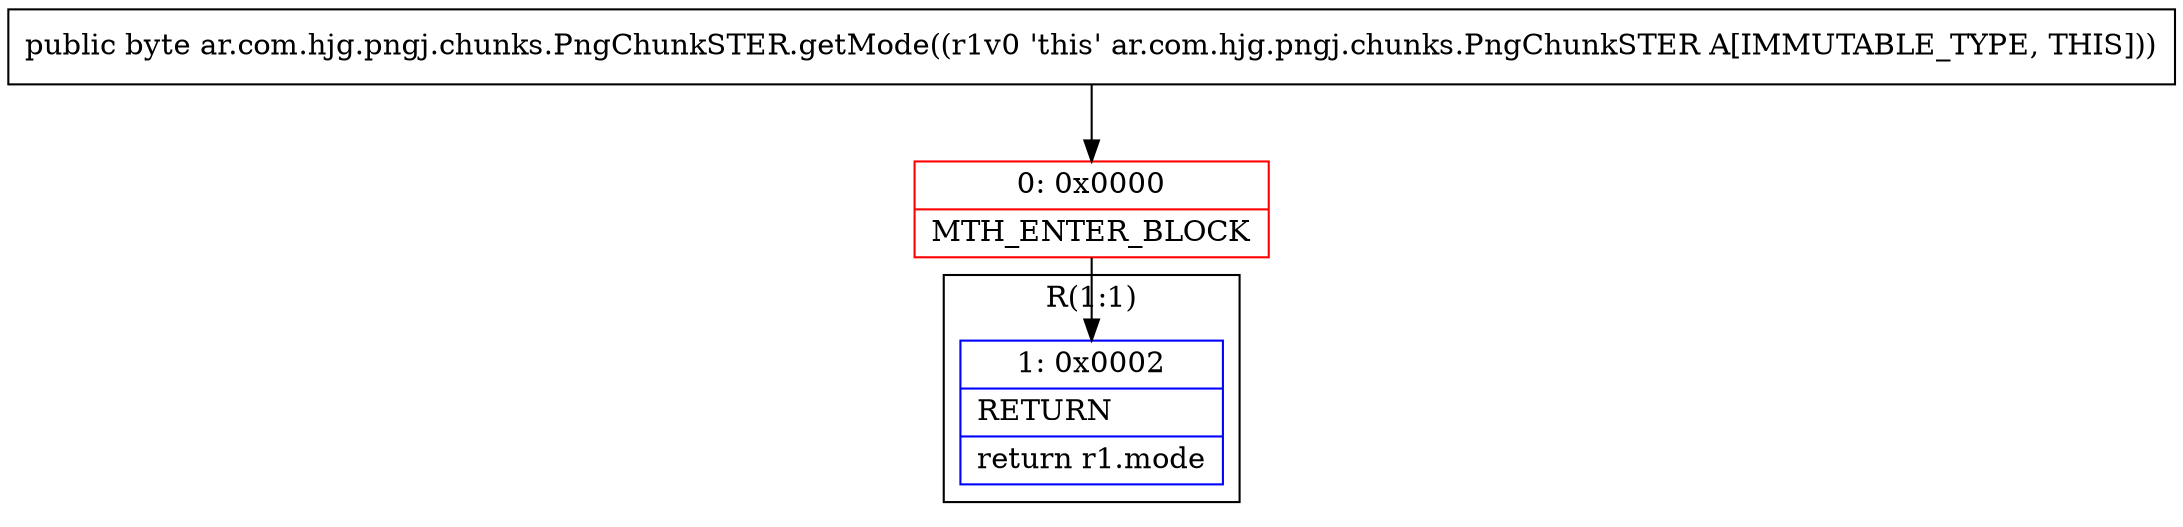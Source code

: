 digraph "CFG forar.com.hjg.pngj.chunks.PngChunkSTER.getMode()B" {
subgraph cluster_Region_455347342 {
label = "R(1:1)";
node [shape=record,color=blue];
Node_1 [shape=record,label="{1\:\ 0x0002|RETURN\l|return r1.mode\l}"];
}
Node_0 [shape=record,color=red,label="{0\:\ 0x0000|MTH_ENTER_BLOCK\l}"];
MethodNode[shape=record,label="{public byte ar.com.hjg.pngj.chunks.PngChunkSTER.getMode((r1v0 'this' ar.com.hjg.pngj.chunks.PngChunkSTER A[IMMUTABLE_TYPE, THIS])) }"];
MethodNode -> Node_0;
Node_0 -> Node_1;
}

